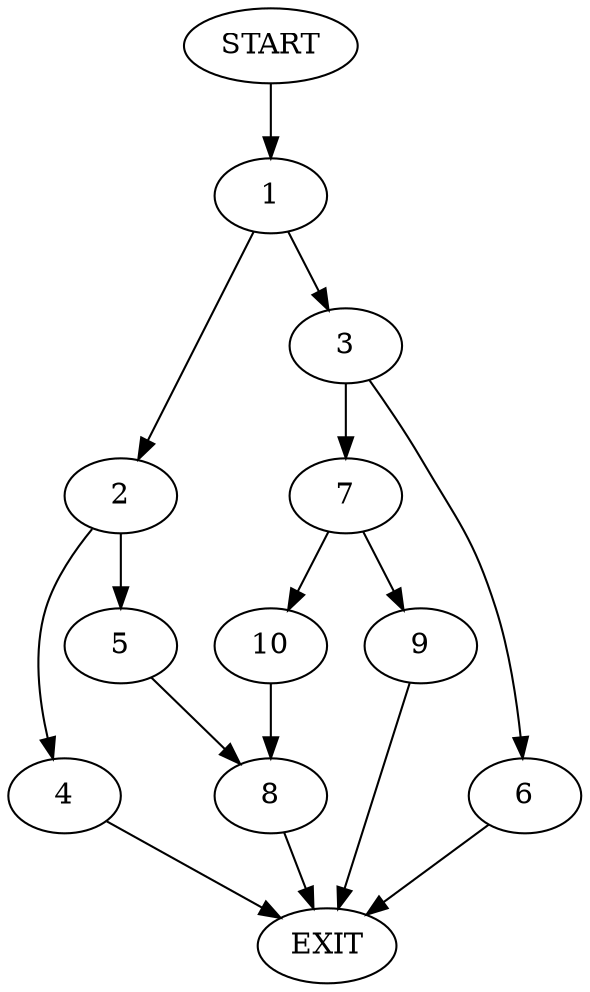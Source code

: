 digraph {
0 [label="START"]
11 [label="EXIT"]
0 -> 1
1 -> 2
1 -> 3
2 -> 4
2 -> 5
3 -> 6
3 -> 7
5 -> 8
4 -> 11
8 -> 11
7 -> 9
7 -> 10
6 -> 11
10 -> 8
9 -> 11
}
